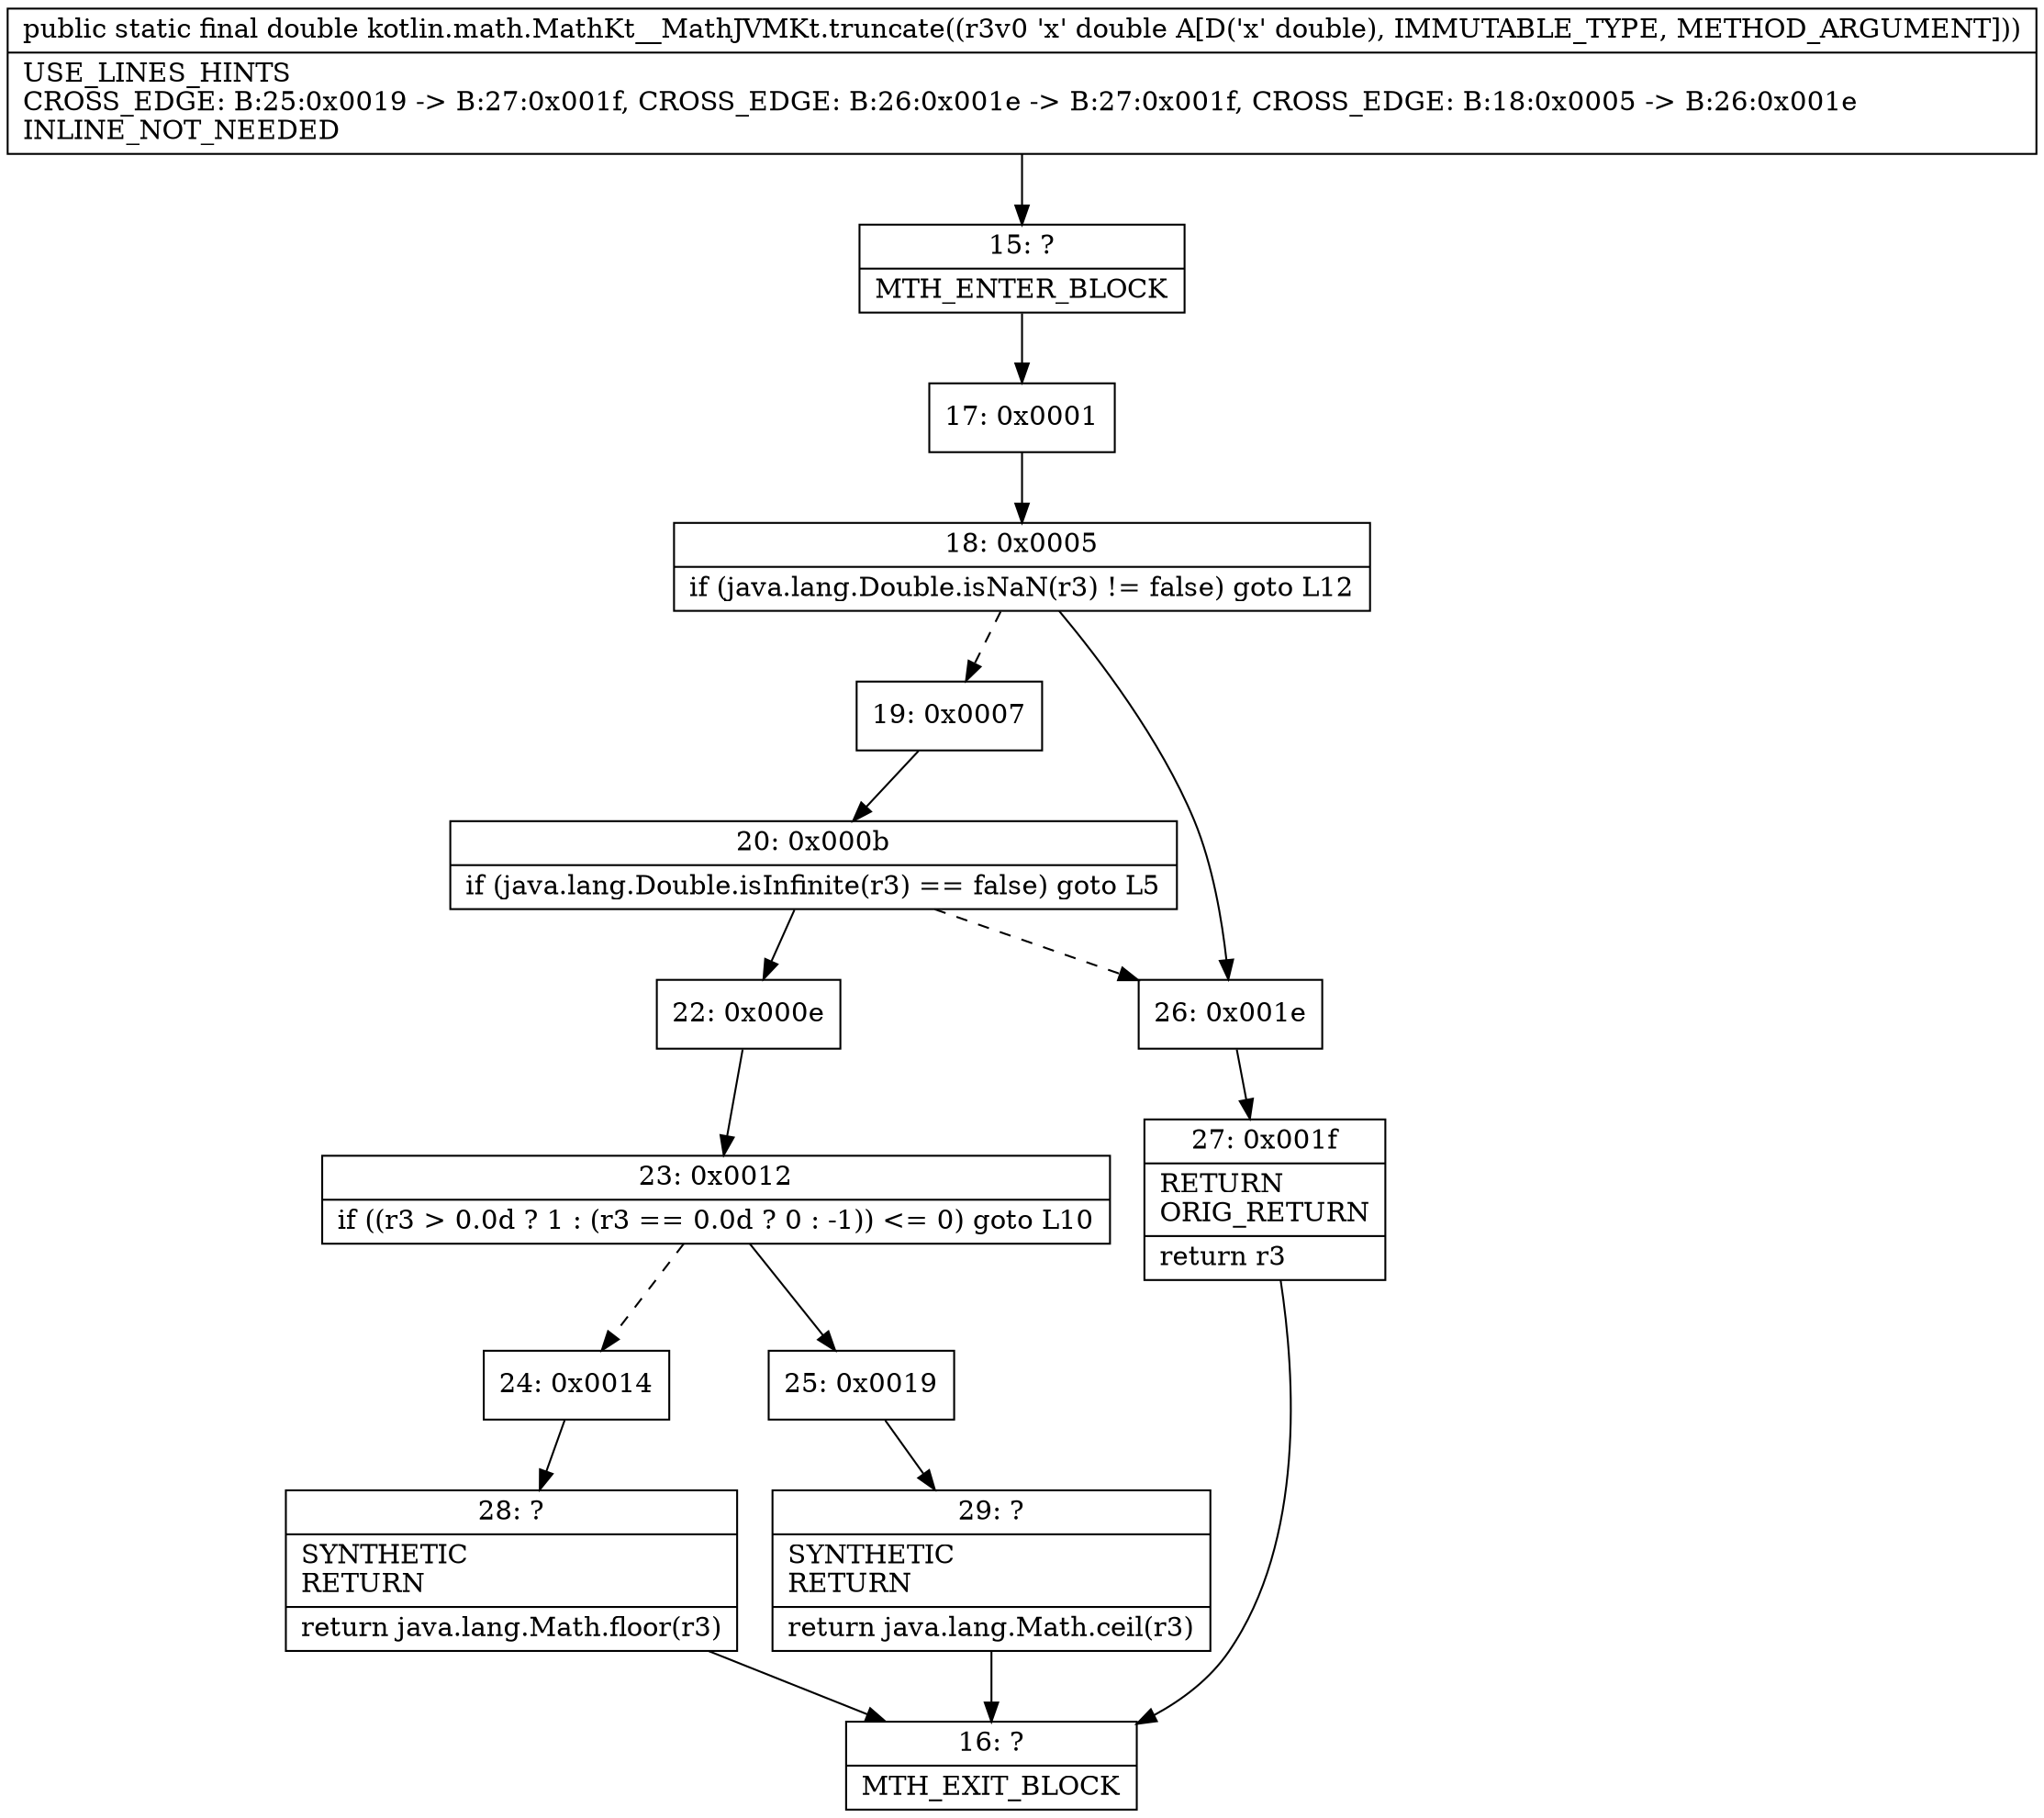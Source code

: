 digraph "CFG forkotlin.math.MathKt__MathJVMKt.truncate(D)D" {
Node_15 [shape=record,label="{15\:\ ?|MTH_ENTER_BLOCK\l}"];
Node_17 [shape=record,label="{17\:\ 0x0001}"];
Node_18 [shape=record,label="{18\:\ 0x0005|if (java.lang.Double.isNaN(r3) != false) goto L12\l}"];
Node_19 [shape=record,label="{19\:\ 0x0007}"];
Node_20 [shape=record,label="{20\:\ 0x000b|if (java.lang.Double.isInfinite(r3) == false) goto L5\l}"];
Node_22 [shape=record,label="{22\:\ 0x000e}"];
Node_23 [shape=record,label="{23\:\ 0x0012|if ((r3 \> 0.0d ? 1 : (r3 == 0.0d ? 0 : \-1)) \<= 0) goto L10\l}"];
Node_24 [shape=record,label="{24\:\ 0x0014}"];
Node_28 [shape=record,label="{28\:\ ?|SYNTHETIC\lRETURN\l|return java.lang.Math.floor(r3)\l}"];
Node_16 [shape=record,label="{16\:\ ?|MTH_EXIT_BLOCK\l}"];
Node_25 [shape=record,label="{25\:\ 0x0019}"];
Node_29 [shape=record,label="{29\:\ ?|SYNTHETIC\lRETURN\l|return java.lang.Math.ceil(r3)\l}"];
Node_26 [shape=record,label="{26\:\ 0x001e}"];
Node_27 [shape=record,label="{27\:\ 0x001f|RETURN\lORIG_RETURN\l|return r3\l}"];
MethodNode[shape=record,label="{public static final double kotlin.math.MathKt__MathJVMKt.truncate((r3v0 'x' double A[D('x' double), IMMUTABLE_TYPE, METHOD_ARGUMENT]))  | USE_LINES_HINTS\lCROSS_EDGE: B:25:0x0019 \-\> B:27:0x001f, CROSS_EDGE: B:26:0x001e \-\> B:27:0x001f, CROSS_EDGE: B:18:0x0005 \-\> B:26:0x001e\lINLINE_NOT_NEEDED\l}"];
MethodNode -> Node_15;Node_15 -> Node_17;
Node_17 -> Node_18;
Node_18 -> Node_19[style=dashed];
Node_18 -> Node_26;
Node_19 -> Node_20;
Node_20 -> Node_22;
Node_20 -> Node_26[style=dashed];
Node_22 -> Node_23;
Node_23 -> Node_24[style=dashed];
Node_23 -> Node_25;
Node_24 -> Node_28;
Node_28 -> Node_16;
Node_25 -> Node_29;
Node_29 -> Node_16;
Node_26 -> Node_27;
Node_27 -> Node_16;
}

